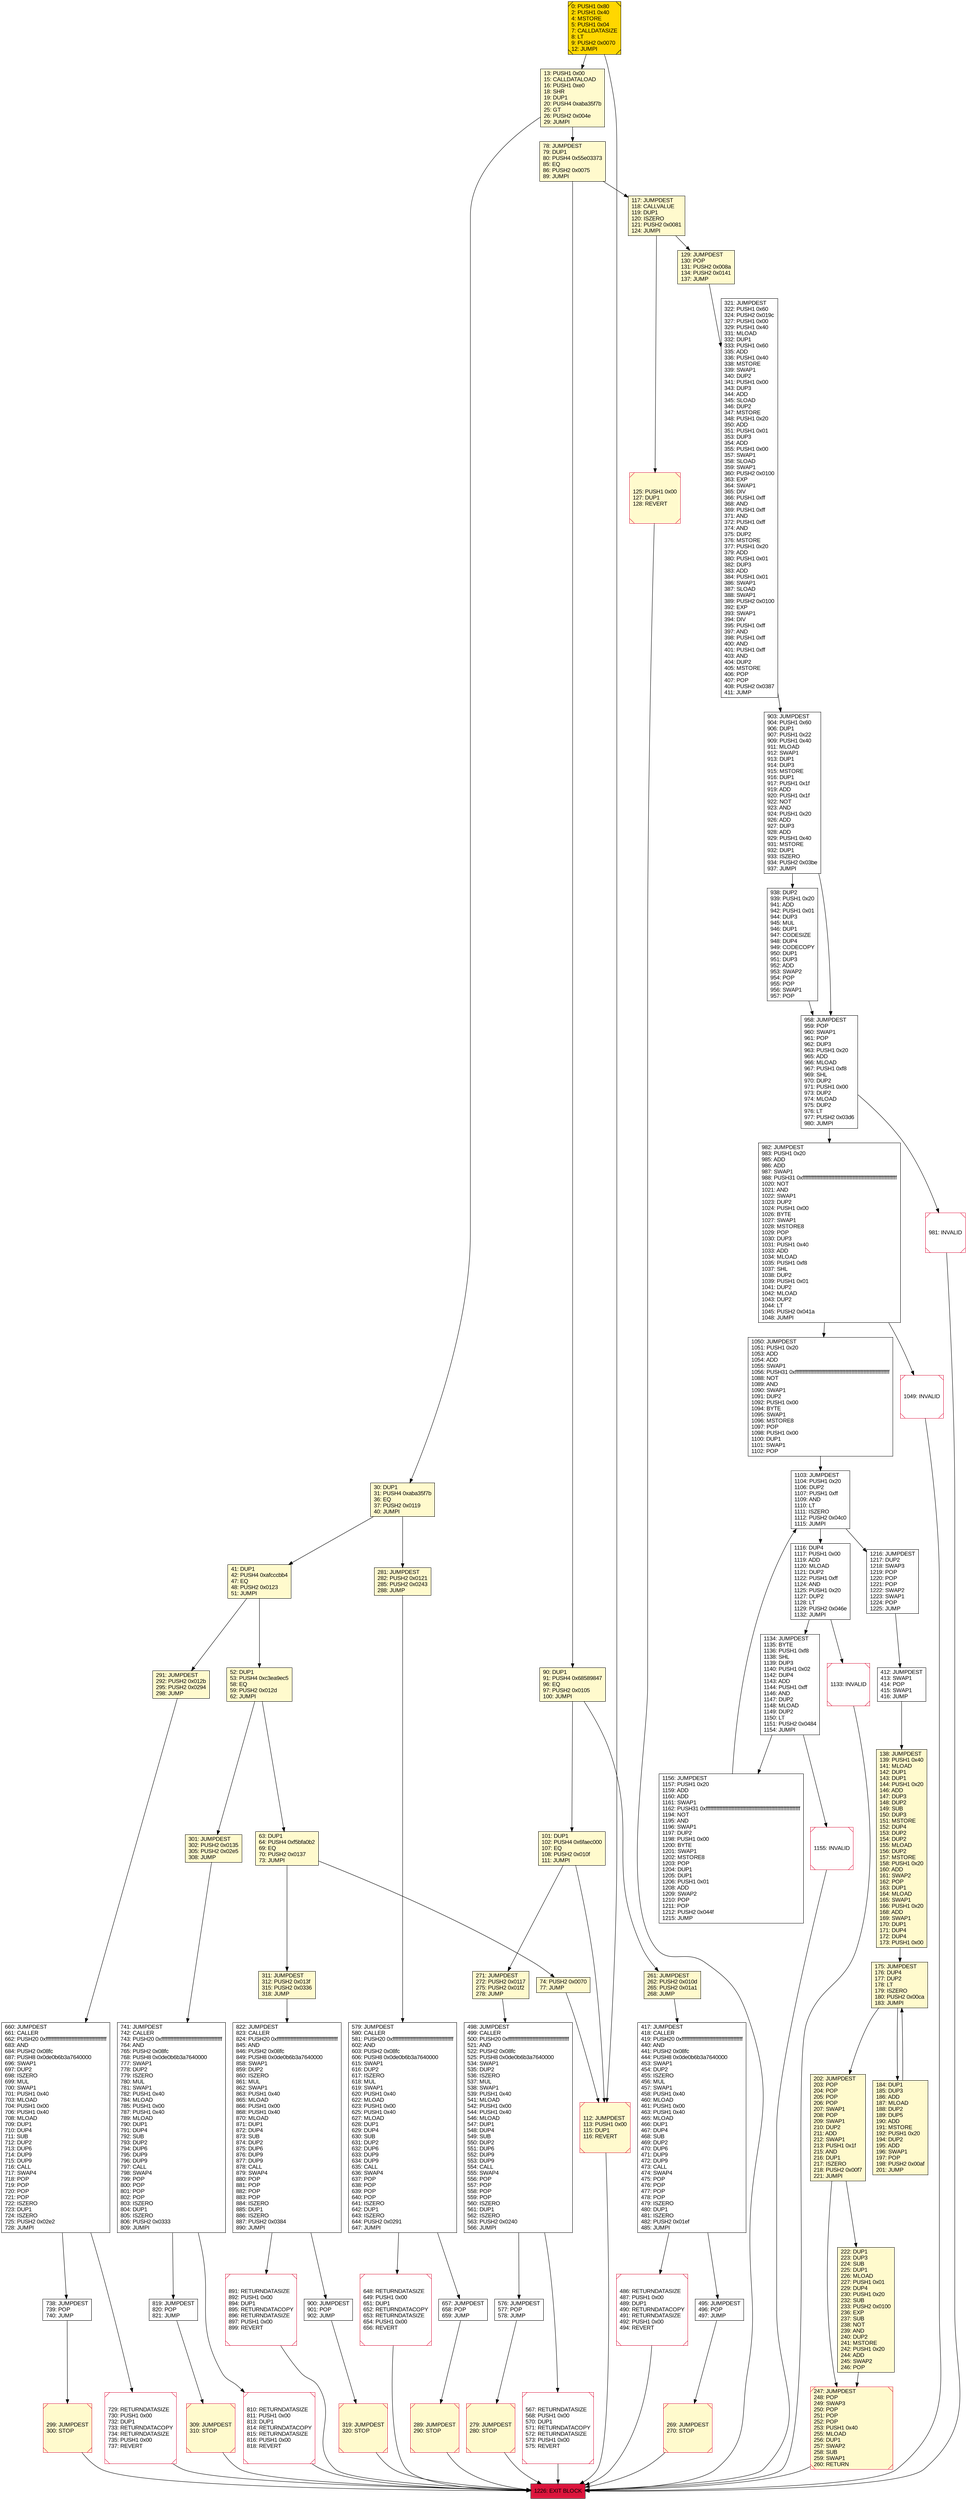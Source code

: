 digraph G {
bgcolor=transparent rankdir=UD;
node [shape=box style=filled color=black fillcolor=white fontname=arial fontcolor=black];
311 [label="311: JUMPDEST\l312: PUSH2 0x013f\l315: PUSH2 0x0336\l318: JUMP\l" fillcolor=lemonchiffon ];
279 [label="279: JUMPDEST\l280: STOP\l" fillcolor=lemonchiffon shape=Msquare color=crimson ];
129 [label="129: JUMPDEST\l130: POP\l131: PUSH2 0x008a\l134: PUSH2 0x0141\l137: JUMP\l" fillcolor=lemonchiffon ];
202 [label="202: JUMPDEST\l203: POP\l204: POP\l205: POP\l206: POP\l207: SWAP1\l208: POP\l209: SWAP1\l210: DUP2\l211: ADD\l212: SWAP1\l213: PUSH1 0x1f\l215: AND\l216: DUP1\l217: ISZERO\l218: PUSH2 0x00f7\l221: JUMPI\l" fillcolor=lemonchiffon ];
1050 [label="1050: JUMPDEST\l1051: PUSH1 0x20\l1053: ADD\l1054: ADD\l1055: SWAP1\l1056: PUSH31 0xffffffffffffffffffffffffffffffffffffffffffffffffffffffffffffff\l1088: NOT\l1089: AND\l1090: SWAP1\l1091: DUP2\l1092: PUSH1 0x00\l1094: BYTE\l1095: SWAP1\l1096: MSTORE8\l1097: POP\l1098: PUSH1 0x00\l1100: DUP1\l1101: SWAP1\l1102: POP\l" ];
175 [label="175: JUMPDEST\l176: DUP4\l177: DUP2\l178: LT\l179: ISZERO\l180: PUSH2 0x00ca\l183: JUMPI\l" fillcolor=lemonchiffon ];
52 [label="52: DUP1\l53: PUSH4 0xc3ea9ec5\l58: EQ\l59: PUSH2 0x012d\l62: JUMPI\l" fillcolor=lemonchiffon ];
938 [label="938: DUP2\l939: PUSH1 0x20\l941: ADD\l942: PUSH1 0x01\l944: DUP3\l945: MUL\l946: DUP1\l947: CODESIZE\l948: DUP4\l949: CODECOPY\l950: DUP1\l951: DUP3\l952: ADD\l953: SWAP2\l954: POP\l955: POP\l956: SWAP1\l957: POP\l" ];
301 [label="301: JUMPDEST\l302: PUSH2 0x0135\l305: PUSH2 0x02e5\l308: JUMP\l" fillcolor=lemonchiffon ];
321 [label="321: JUMPDEST\l322: PUSH1 0x60\l324: PUSH2 0x019c\l327: PUSH1 0x00\l329: PUSH1 0x40\l331: MLOAD\l332: DUP1\l333: PUSH1 0x60\l335: ADD\l336: PUSH1 0x40\l338: MSTORE\l339: SWAP1\l340: DUP2\l341: PUSH1 0x00\l343: DUP3\l344: ADD\l345: SLOAD\l346: DUP2\l347: MSTORE\l348: PUSH1 0x20\l350: ADD\l351: PUSH1 0x01\l353: DUP3\l354: ADD\l355: PUSH1 0x00\l357: SWAP1\l358: SLOAD\l359: SWAP1\l360: PUSH2 0x0100\l363: EXP\l364: SWAP1\l365: DIV\l366: PUSH1 0xff\l368: AND\l369: PUSH1 0xff\l371: AND\l372: PUSH1 0xff\l374: AND\l375: DUP2\l376: MSTORE\l377: PUSH1 0x20\l379: ADD\l380: PUSH1 0x01\l382: DUP3\l383: ADD\l384: PUSH1 0x01\l386: SWAP1\l387: SLOAD\l388: SWAP1\l389: PUSH2 0x0100\l392: EXP\l393: SWAP1\l394: DIV\l395: PUSH1 0xff\l397: AND\l398: PUSH1 0xff\l400: AND\l401: PUSH1 0xff\l403: AND\l404: DUP2\l405: MSTORE\l406: POP\l407: POP\l408: PUSH2 0x0387\l411: JUMP\l" ];
498 [label="498: JUMPDEST\l499: CALLER\l500: PUSH20 0xffffffffffffffffffffffffffffffffffffffff\l521: AND\l522: PUSH2 0x08fc\l525: PUSH8 0x0de0b6b3a7640000\l534: SWAP1\l535: DUP2\l536: ISZERO\l537: MUL\l538: SWAP1\l539: PUSH1 0x40\l541: MLOAD\l542: PUSH1 0x00\l544: PUSH1 0x40\l546: MLOAD\l547: DUP1\l548: DUP4\l549: SUB\l550: DUP2\l551: DUP6\l552: DUP9\l553: DUP9\l554: CALL\l555: SWAP4\l556: POP\l557: POP\l558: POP\l559: POP\l560: ISZERO\l561: DUP1\l562: ISZERO\l563: PUSH2 0x0240\l566: JUMPI\l" ];
648 [label="648: RETURNDATASIZE\l649: PUSH1 0x00\l651: DUP1\l652: RETURNDATACOPY\l653: RETURNDATASIZE\l654: PUSH1 0x00\l656: REVERT\l" shape=Msquare color=crimson ];
819 [label="819: JUMPDEST\l820: POP\l821: JUMP\l" ];
271 [label="271: JUMPDEST\l272: PUSH2 0x0117\l275: PUSH2 0x01f2\l278: JUMP\l" fillcolor=lemonchiffon ];
269 [label="269: JUMPDEST\l270: STOP\l" fillcolor=lemonchiffon shape=Msquare color=crimson ];
982 [label="982: JUMPDEST\l983: PUSH1 0x20\l985: ADD\l986: ADD\l987: SWAP1\l988: PUSH31 0xffffffffffffffffffffffffffffffffffffffffffffffffffffffffffffff\l1020: NOT\l1021: AND\l1022: SWAP1\l1023: DUP2\l1024: PUSH1 0x00\l1026: BYTE\l1027: SWAP1\l1028: MSTORE8\l1029: POP\l1030: DUP3\l1031: PUSH1 0x40\l1033: ADD\l1034: MLOAD\l1035: PUSH1 0xf8\l1037: SHL\l1038: DUP2\l1039: PUSH1 0x01\l1041: DUP2\l1042: MLOAD\l1043: DUP2\l1044: LT\l1045: PUSH2 0x041a\l1048: JUMPI\l" ];
309 [label="309: JUMPDEST\l310: STOP\l" fillcolor=lemonchiffon shape=Msquare color=crimson ];
900 [label="900: JUMPDEST\l901: POP\l902: JUMP\l" ];
958 [label="958: JUMPDEST\l959: POP\l960: SWAP1\l961: POP\l962: DUP3\l963: PUSH1 0x20\l965: ADD\l966: MLOAD\l967: PUSH1 0xf8\l969: SHL\l970: DUP2\l971: PUSH1 0x00\l973: DUP2\l974: MLOAD\l975: DUP2\l976: LT\l977: PUSH2 0x03d6\l980: JUMPI\l" ];
1156 [label="1156: JUMPDEST\l1157: PUSH1 0x20\l1159: ADD\l1160: ADD\l1161: SWAP1\l1162: PUSH31 0xffffffffffffffffffffffffffffffffffffffffffffffffffffffffffffff\l1194: NOT\l1195: AND\l1196: SWAP1\l1197: DUP2\l1198: PUSH1 0x00\l1200: BYTE\l1201: SWAP1\l1202: MSTORE8\l1203: POP\l1204: DUP1\l1205: DUP1\l1206: PUSH1 0x01\l1208: ADD\l1209: SWAP2\l1210: POP\l1211: POP\l1212: PUSH2 0x044f\l1215: JUMP\l" ];
1049 [label="1049: INVALID\l" shape=Msquare color=crimson ];
319 [label="319: JUMPDEST\l320: STOP\l" fillcolor=lemonchiffon shape=Msquare color=crimson ];
567 [label="567: RETURNDATASIZE\l568: PUSH1 0x00\l570: DUP1\l571: RETURNDATACOPY\l572: RETURNDATASIZE\l573: PUSH1 0x00\l575: REVERT\l" shape=Msquare color=crimson ];
1103 [label="1103: JUMPDEST\l1104: PUSH1 0x20\l1106: DUP2\l1107: PUSH1 0xff\l1109: AND\l1110: LT\l1111: ISZERO\l1112: PUSH2 0x04c0\l1115: JUMPI\l" ];
660 [label="660: JUMPDEST\l661: CALLER\l662: PUSH20 0xffffffffffffffffffffffffffffffffffffffff\l683: AND\l684: PUSH2 0x08fc\l687: PUSH8 0x0de0b6b3a7640000\l696: SWAP1\l697: DUP2\l698: ISZERO\l699: MUL\l700: SWAP1\l701: PUSH1 0x40\l703: MLOAD\l704: PUSH1 0x00\l706: PUSH1 0x40\l708: MLOAD\l709: DUP1\l710: DUP4\l711: SUB\l712: DUP2\l713: DUP6\l714: DUP9\l715: DUP9\l716: CALL\l717: SWAP4\l718: POP\l719: POP\l720: POP\l721: POP\l722: ISZERO\l723: DUP1\l724: ISZERO\l725: PUSH2 0x02e2\l728: JUMPI\l" ];
810 [label="810: RETURNDATASIZE\l811: PUSH1 0x00\l813: DUP1\l814: RETURNDATACOPY\l815: RETURNDATASIZE\l816: PUSH1 0x00\l818: REVERT\l" shape=Msquare color=crimson ];
13 [label="13: PUSH1 0x00\l15: CALLDATALOAD\l16: PUSH1 0xe0\l18: SHR\l19: DUP1\l20: PUSH4 0xaba35f7b\l25: GT\l26: PUSH2 0x004e\l29: JUMPI\l" fillcolor=lemonchiffon ];
261 [label="261: JUMPDEST\l262: PUSH2 0x010d\l265: PUSH2 0x01a1\l268: JUMP\l" fillcolor=lemonchiffon ];
741 [label="741: JUMPDEST\l742: CALLER\l743: PUSH20 0xffffffffffffffffffffffffffffffffffffffff\l764: AND\l765: PUSH2 0x08fc\l768: PUSH8 0x0de0b6b3a7640000\l777: SWAP1\l778: DUP2\l779: ISZERO\l780: MUL\l781: SWAP1\l782: PUSH1 0x40\l784: MLOAD\l785: PUSH1 0x00\l787: PUSH1 0x40\l789: MLOAD\l790: DUP1\l791: DUP4\l792: SUB\l793: DUP2\l794: DUP6\l795: DUP9\l796: DUP9\l797: CALL\l798: SWAP4\l799: POP\l800: POP\l801: POP\l802: POP\l803: ISZERO\l804: DUP1\l805: ISZERO\l806: PUSH2 0x0333\l809: JUMPI\l" ];
289 [label="289: JUMPDEST\l290: STOP\l" fillcolor=lemonchiffon shape=Msquare color=crimson ];
657 [label="657: JUMPDEST\l658: POP\l659: JUMP\l" ];
1134 [label="1134: JUMPDEST\l1135: BYTE\l1136: PUSH1 0xf8\l1138: SHL\l1139: DUP3\l1140: PUSH1 0x02\l1142: DUP4\l1143: ADD\l1144: PUSH1 0xff\l1146: AND\l1147: DUP2\l1148: MLOAD\l1149: DUP2\l1150: LT\l1151: PUSH2 0x0484\l1154: JUMPI\l" ];
117 [label="117: JUMPDEST\l118: CALLVALUE\l119: DUP1\l120: ISZERO\l121: PUSH2 0x0081\l124: JUMPI\l" fillcolor=lemonchiffon ];
138 [label="138: JUMPDEST\l139: PUSH1 0x40\l141: MLOAD\l142: DUP1\l143: DUP1\l144: PUSH1 0x20\l146: ADD\l147: DUP3\l148: DUP2\l149: SUB\l150: DUP3\l151: MSTORE\l152: DUP4\l153: DUP2\l154: DUP2\l155: MLOAD\l156: DUP2\l157: MSTORE\l158: PUSH1 0x20\l160: ADD\l161: SWAP2\l162: POP\l163: DUP1\l164: MLOAD\l165: SWAP1\l166: PUSH1 0x20\l168: ADD\l169: SWAP1\l170: DUP1\l171: DUP4\l172: DUP4\l173: PUSH1 0x00\l" fillcolor=lemonchiffon ];
1216 [label="1216: JUMPDEST\l1217: DUP2\l1218: SWAP3\l1219: POP\l1220: POP\l1221: POP\l1222: SWAP2\l1223: SWAP1\l1224: POP\l1225: JUMP\l" ];
1155 [label="1155: INVALID\l" shape=Msquare color=crimson ];
299 [label="299: JUMPDEST\l300: STOP\l" fillcolor=lemonchiffon shape=Msquare color=crimson ];
63 [label="63: DUP1\l64: PUSH4 0xf5bfa0b2\l69: EQ\l70: PUSH2 0x0137\l73: JUMPI\l" fillcolor=lemonchiffon ];
729 [label="729: RETURNDATASIZE\l730: PUSH1 0x00\l732: DUP1\l733: RETURNDATACOPY\l734: RETURNDATASIZE\l735: PUSH1 0x00\l737: REVERT\l" shape=Msquare color=crimson ];
0 [label="0: PUSH1 0x80\l2: PUSH1 0x40\l4: MSTORE\l5: PUSH1 0x04\l7: CALLDATASIZE\l8: LT\l9: PUSH2 0x0070\l12: JUMPI\l" fillcolor=lemonchiffon shape=Msquare fillcolor=gold ];
101 [label="101: DUP1\l102: PUSH4 0x6faec000\l107: EQ\l108: PUSH2 0x010f\l111: JUMPI\l" fillcolor=lemonchiffon ];
738 [label="738: JUMPDEST\l739: POP\l740: JUMP\l" ];
822 [label="822: JUMPDEST\l823: CALLER\l824: PUSH20 0xffffffffffffffffffffffffffffffffffffffff\l845: AND\l846: PUSH2 0x08fc\l849: PUSH8 0x0de0b6b3a7640000\l858: SWAP1\l859: DUP2\l860: ISZERO\l861: MUL\l862: SWAP1\l863: PUSH1 0x40\l865: MLOAD\l866: PUSH1 0x00\l868: PUSH1 0x40\l870: MLOAD\l871: DUP1\l872: DUP4\l873: SUB\l874: DUP2\l875: DUP6\l876: DUP9\l877: DUP9\l878: CALL\l879: SWAP4\l880: POP\l881: POP\l882: POP\l883: POP\l884: ISZERO\l885: DUP1\l886: ISZERO\l887: PUSH2 0x0384\l890: JUMPI\l" ];
90 [label="90: DUP1\l91: PUSH4 0x68589847\l96: EQ\l97: PUSH2 0x0105\l100: JUMPI\l" fillcolor=lemonchiffon ];
74 [label="74: PUSH2 0x0070\l77: JUMP\l" fillcolor=lemonchiffon ];
495 [label="495: JUMPDEST\l496: POP\l497: JUMP\l" ];
30 [label="30: DUP1\l31: PUSH4 0xaba35f7b\l36: EQ\l37: PUSH2 0x0119\l40: JUMPI\l" fillcolor=lemonchiffon ];
1226 [label="1226: EXIT BLOCK\l" fillcolor=crimson ];
579 [label="579: JUMPDEST\l580: CALLER\l581: PUSH20 0xffffffffffffffffffffffffffffffffffffffff\l602: AND\l603: PUSH2 0x08fc\l606: PUSH8 0x0de0b6b3a7640000\l615: SWAP1\l616: DUP2\l617: ISZERO\l618: MUL\l619: SWAP1\l620: PUSH1 0x40\l622: MLOAD\l623: PUSH1 0x00\l625: PUSH1 0x40\l627: MLOAD\l628: DUP1\l629: DUP4\l630: SUB\l631: DUP2\l632: DUP6\l633: DUP9\l634: DUP9\l635: CALL\l636: SWAP4\l637: POP\l638: POP\l639: POP\l640: POP\l641: ISZERO\l642: DUP1\l643: ISZERO\l644: PUSH2 0x0291\l647: JUMPI\l" ];
903 [label="903: JUMPDEST\l904: PUSH1 0x60\l906: DUP1\l907: PUSH1 0x22\l909: PUSH1 0x40\l911: MLOAD\l912: SWAP1\l913: DUP1\l914: DUP3\l915: MSTORE\l916: DUP1\l917: PUSH1 0x1f\l919: ADD\l920: PUSH1 0x1f\l922: NOT\l923: AND\l924: PUSH1 0x20\l926: ADD\l927: DUP3\l928: ADD\l929: PUSH1 0x40\l931: MSTORE\l932: DUP1\l933: ISZERO\l934: PUSH2 0x03be\l937: JUMPI\l" ];
412 [label="412: JUMPDEST\l413: SWAP1\l414: POP\l415: SWAP1\l416: JUMP\l" ];
1133 [label="1133: INVALID\l" shape=Msquare color=crimson ];
41 [label="41: DUP1\l42: PUSH4 0xafcccbb4\l47: EQ\l48: PUSH2 0x0123\l51: JUMPI\l" fillcolor=lemonchiffon ];
291 [label="291: JUMPDEST\l292: PUSH2 0x012b\l295: PUSH2 0x0294\l298: JUMP\l" fillcolor=lemonchiffon ];
222 [label="222: DUP1\l223: DUP3\l224: SUB\l225: DUP1\l226: MLOAD\l227: PUSH1 0x01\l229: DUP4\l230: PUSH1 0x20\l232: SUB\l233: PUSH2 0x0100\l236: EXP\l237: SUB\l238: NOT\l239: AND\l240: DUP2\l241: MSTORE\l242: PUSH1 0x20\l244: ADD\l245: SWAP2\l246: POP\l" fillcolor=lemonchiffon ];
184 [label="184: DUP1\l185: DUP3\l186: ADD\l187: MLOAD\l188: DUP2\l189: DUP5\l190: ADD\l191: MSTORE\l192: PUSH1 0x20\l194: DUP2\l195: ADD\l196: SWAP1\l197: POP\l198: PUSH2 0x00af\l201: JUMP\l" fillcolor=lemonchiffon ];
281 [label="281: JUMPDEST\l282: PUSH2 0x0121\l285: PUSH2 0x0243\l288: JUMP\l" fillcolor=lemonchiffon ];
125 [label="125: PUSH1 0x00\l127: DUP1\l128: REVERT\l" fillcolor=lemonchiffon shape=Msquare color=crimson ];
891 [label="891: RETURNDATASIZE\l892: PUSH1 0x00\l894: DUP1\l895: RETURNDATACOPY\l896: RETURNDATASIZE\l897: PUSH1 0x00\l899: REVERT\l" shape=Msquare color=crimson ];
576 [label="576: JUMPDEST\l577: POP\l578: JUMP\l" ];
981 [label="981: INVALID\l" shape=Msquare color=crimson ];
247 [label="247: JUMPDEST\l248: POP\l249: SWAP3\l250: POP\l251: POP\l252: POP\l253: PUSH1 0x40\l255: MLOAD\l256: DUP1\l257: SWAP2\l258: SUB\l259: SWAP1\l260: RETURN\l" fillcolor=lemonchiffon shape=Msquare color=crimson ];
1116 [label="1116: DUP4\l1117: PUSH1 0x00\l1119: ADD\l1120: MLOAD\l1121: DUP2\l1122: PUSH1 0xff\l1124: AND\l1125: PUSH1 0x20\l1127: DUP2\l1128: LT\l1129: PUSH2 0x046e\l1132: JUMPI\l" ];
112 [label="112: JUMPDEST\l113: PUSH1 0x00\l115: DUP1\l116: REVERT\l" fillcolor=lemonchiffon shape=Msquare color=crimson ];
78 [label="78: JUMPDEST\l79: DUP1\l80: PUSH4 0x55e03373\l85: EQ\l86: PUSH2 0x0075\l89: JUMPI\l" fillcolor=lemonchiffon ];
417 [label="417: JUMPDEST\l418: CALLER\l419: PUSH20 0xffffffffffffffffffffffffffffffffffffffff\l440: AND\l441: PUSH2 0x08fc\l444: PUSH8 0x0de0b6b3a7640000\l453: SWAP1\l454: DUP2\l455: ISZERO\l456: MUL\l457: SWAP1\l458: PUSH1 0x40\l460: MLOAD\l461: PUSH1 0x00\l463: PUSH1 0x40\l465: MLOAD\l466: DUP1\l467: DUP4\l468: SUB\l469: DUP2\l470: DUP6\l471: DUP9\l472: DUP9\l473: CALL\l474: SWAP4\l475: POP\l476: POP\l477: POP\l478: POP\l479: ISZERO\l480: DUP1\l481: ISZERO\l482: PUSH2 0x01ef\l485: JUMPI\l" ];
486 [label="486: RETURNDATASIZE\l487: PUSH1 0x00\l489: DUP1\l490: RETURNDATACOPY\l491: RETURNDATASIZE\l492: PUSH1 0x00\l494: REVERT\l" shape=Msquare color=crimson ];
41 -> 291;
741 -> 810;
90 -> 101;
657 -> 289;
271 -> 498;
417 -> 486;
52 -> 301;
729 -> 1226;
900 -> 319;
1156 -> 1103;
63 -> 74;
1134 -> 1155;
175 -> 202;
281 -> 579;
30 -> 281;
1134 -> 1156;
125 -> 1226;
129 -> 321;
1103 -> 1216;
1133 -> 1226;
30 -> 41;
982 -> 1050;
981 -> 1226;
1116 -> 1133;
247 -> 1226;
822 -> 891;
741 -> 819;
891 -> 1226;
1050 -> 1103;
938 -> 958;
101 -> 112;
138 -> 175;
417 -> 495;
819 -> 309;
0 -> 112;
486 -> 1226;
222 -> 247;
78 -> 90;
74 -> 112;
117 -> 129;
982 -> 1049;
958 -> 982;
112 -> 1226;
301 -> 741;
498 -> 567;
903 -> 938;
63 -> 311;
78 -> 117;
311 -> 822;
1116 -> 1134;
13 -> 78;
261 -> 417;
52 -> 63;
279 -> 1226;
958 -> 981;
175 -> 184;
184 -> 175;
495 -> 269;
101 -> 271;
202 -> 222;
269 -> 1226;
41 -> 52;
321 -> 903;
579 -> 648;
648 -> 1226;
1103 -> 1116;
319 -> 1226;
117 -> 125;
576 -> 279;
822 -> 900;
567 -> 1226;
660 -> 738;
202 -> 247;
309 -> 1226;
1049 -> 1226;
903 -> 958;
660 -> 729;
0 -> 13;
90 -> 261;
498 -> 576;
1216 -> 412;
299 -> 1226;
412 -> 138;
1155 -> 1226;
13 -> 30;
738 -> 299;
810 -> 1226;
579 -> 657;
291 -> 660;
289 -> 1226;
}